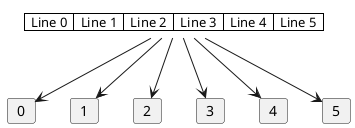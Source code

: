 @startuml
<style>
note {
    backgroundcolor white
    shadowing 0
    linecolor transparent
}
</style>
note as grid
    |  Line 0  |  Line 1  |  Line 2  |  Line 3  |  Line 4  |  Line 5  |
end note

card grid0[
    0
]
card grid1[
    1
]

card grid2[
    2
]

card grid3[
    3
]
card grid4[
    4
]
card grid5[
    5
]
grid --> grid0
grid --> grid1
grid --> grid2
grid --> grid3
grid --> grid4
grid --> grid5

@enduml